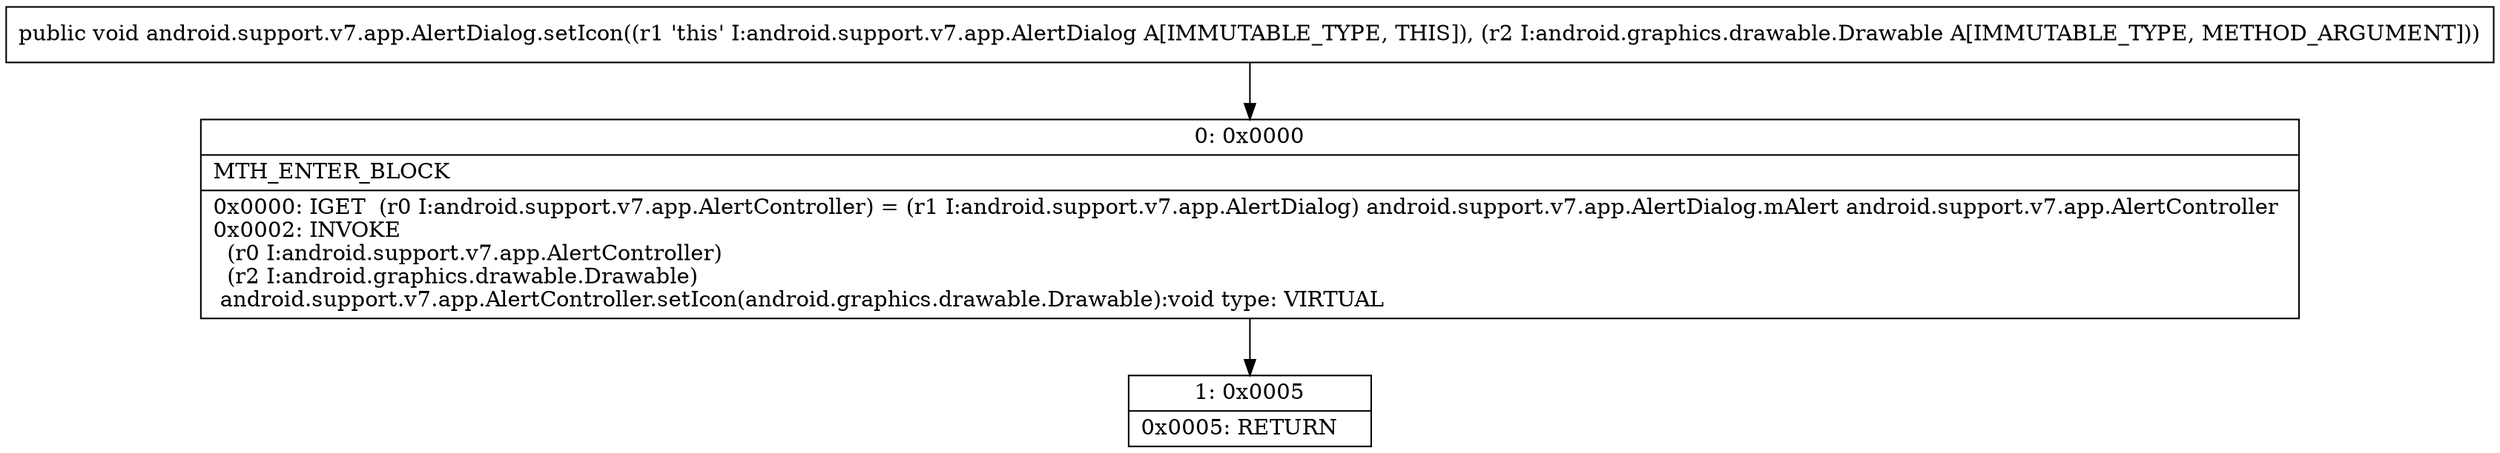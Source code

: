 digraph "CFG forandroid.support.v7.app.AlertDialog.setIcon(Landroid\/graphics\/drawable\/Drawable;)V" {
Node_0 [shape=record,label="{0\:\ 0x0000|MTH_ENTER_BLOCK\l|0x0000: IGET  (r0 I:android.support.v7.app.AlertController) = (r1 I:android.support.v7.app.AlertDialog) android.support.v7.app.AlertDialog.mAlert android.support.v7.app.AlertController \l0x0002: INVOKE  \l  (r0 I:android.support.v7.app.AlertController)\l  (r2 I:android.graphics.drawable.Drawable)\l android.support.v7.app.AlertController.setIcon(android.graphics.drawable.Drawable):void type: VIRTUAL \l}"];
Node_1 [shape=record,label="{1\:\ 0x0005|0x0005: RETURN   \l}"];
MethodNode[shape=record,label="{public void android.support.v7.app.AlertDialog.setIcon((r1 'this' I:android.support.v7.app.AlertDialog A[IMMUTABLE_TYPE, THIS]), (r2 I:android.graphics.drawable.Drawable A[IMMUTABLE_TYPE, METHOD_ARGUMENT])) }"];
MethodNode -> Node_0;
Node_0 -> Node_1;
}


